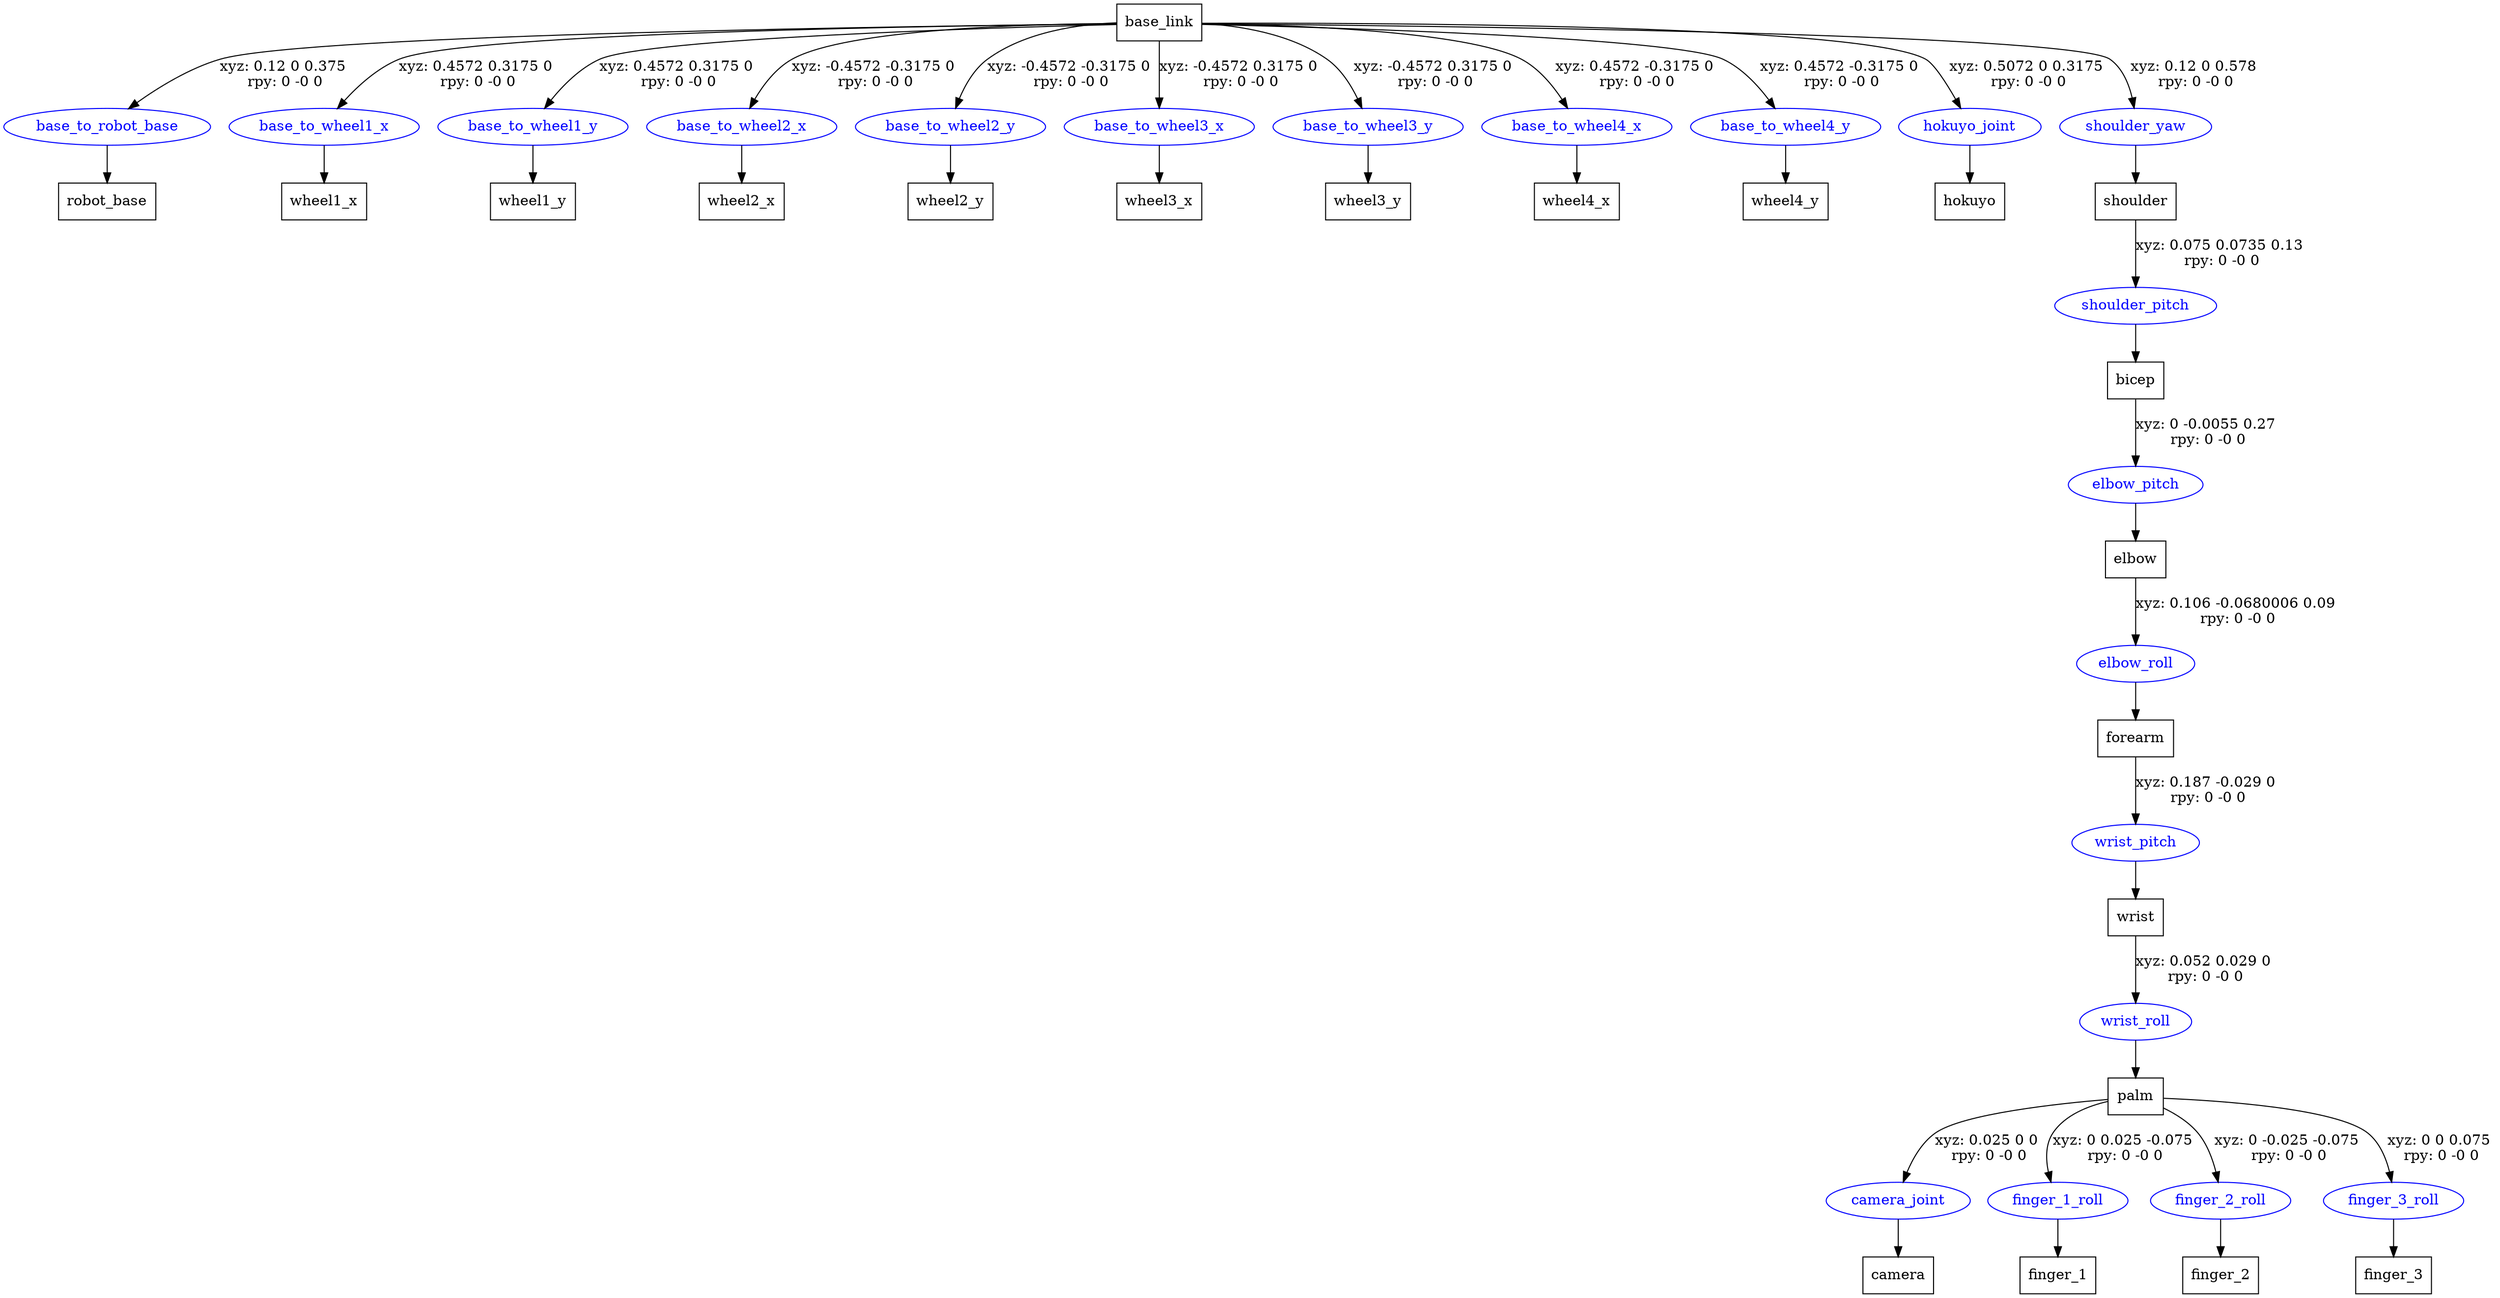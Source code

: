 digraph G {
node [shape=box];
"base_link" [label="base_link"];
"robot_base" [label="robot_base"];
"wheel1_x" [label="wheel1_x"];
"wheel1_y" [label="wheel1_y"];
"wheel2_x" [label="wheel2_x"];
"wheel2_y" [label="wheel2_y"];
"wheel3_x" [label="wheel3_x"];
"wheel3_y" [label="wheel3_y"];
"wheel4_x" [label="wheel4_x"];
"wheel4_y" [label="wheel4_y"];
"hokuyo" [label="hokuyo"];
"shoulder" [label="shoulder"];
"bicep" [label="bicep"];
"elbow" [label="elbow"];
"forearm" [label="forearm"];
"wrist" [label="wrist"];
"palm" [label="palm"];
"camera" [label="camera"];
"finger_1" [label="finger_1"];
"finger_2" [label="finger_2"];
"finger_3" [label="finger_3"];
node [shape=ellipse, color=blue, fontcolor=blue];
"base_link" -> "base_to_robot_base" [label="xyz: 0.12 0 0.375 \nrpy: 0 -0 0"]
"base_to_robot_base" -> "robot_base"
"base_link" -> "base_to_wheel1_x" [label="xyz: 0.4572 0.3175 0 \nrpy: 0 -0 0"]
"base_to_wheel1_x" -> "wheel1_x"
"base_link" -> "base_to_wheel1_y" [label="xyz: 0.4572 0.3175 0 \nrpy: 0 -0 0"]
"base_to_wheel1_y" -> "wheel1_y"
"base_link" -> "base_to_wheel2_x" [label="xyz: -0.4572 -0.3175 0 \nrpy: 0 -0 0"]
"base_to_wheel2_x" -> "wheel2_x"
"base_link" -> "base_to_wheel2_y" [label="xyz: -0.4572 -0.3175 0 \nrpy: 0 -0 0"]
"base_to_wheel2_y" -> "wheel2_y"
"base_link" -> "base_to_wheel3_x" [label="xyz: -0.4572 0.3175 0 \nrpy: 0 -0 0"]
"base_to_wheel3_x" -> "wheel3_x"
"base_link" -> "base_to_wheel3_y" [label="xyz: -0.4572 0.3175 0 \nrpy: 0 -0 0"]
"base_to_wheel3_y" -> "wheel3_y"
"base_link" -> "base_to_wheel4_x" [label="xyz: 0.4572 -0.3175 0 \nrpy: 0 -0 0"]
"base_to_wheel4_x" -> "wheel4_x"
"base_link" -> "base_to_wheel4_y" [label="xyz: 0.4572 -0.3175 0 \nrpy: 0 -0 0"]
"base_to_wheel4_y" -> "wheel4_y"
"base_link" -> "hokuyo_joint" [label="xyz: 0.5072 0 0.3175 \nrpy: 0 -0 0"]
"hokuyo_joint" -> "hokuyo"
"base_link" -> "shoulder_yaw" [label="xyz: 0.12 0 0.578 \nrpy: 0 -0 0"]
"shoulder_yaw" -> "shoulder"
"shoulder" -> "shoulder_pitch" [label="xyz: 0.075 0.0735 0.13 \nrpy: 0 -0 0"]
"shoulder_pitch" -> "bicep"
"bicep" -> "elbow_pitch" [label="xyz: 0 -0.0055 0.27 \nrpy: 0 -0 0"]
"elbow_pitch" -> "elbow"
"elbow" -> "elbow_roll" [label="xyz: 0.106 -0.0680006 0.09 \nrpy: 0 -0 0"]
"elbow_roll" -> "forearm"
"forearm" -> "wrist_pitch" [label="xyz: 0.187 -0.029 0 \nrpy: 0 -0 0"]
"wrist_pitch" -> "wrist"
"wrist" -> "wrist_roll" [label="xyz: 0.052 0.029 0 \nrpy: 0 -0 0"]
"wrist_roll" -> "palm"
"palm" -> "camera_joint" [label="xyz: 0.025 0 0 \nrpy: 0 -0 0"]
"camera_joint" -> "camera"
"palm" -> "finger_1_roll" [label="xyz: 0 0.025 -0.075 \nrpy: 0 -0 0"]
"finger_1_roll" -> "finger_1"
"palm" -> "finger_2_roll" [label="xyz: 0 -0.025 -0.075 \nrpy: 0 -0 0"]
"finger_2_roll" -> "finger_2"
"palm" -> "finger_3_roll" [label="xyz: 0 0 0.075 \nrpy: 0 -0 0"]
"finger_3_roll" -> "finger_3"
}
